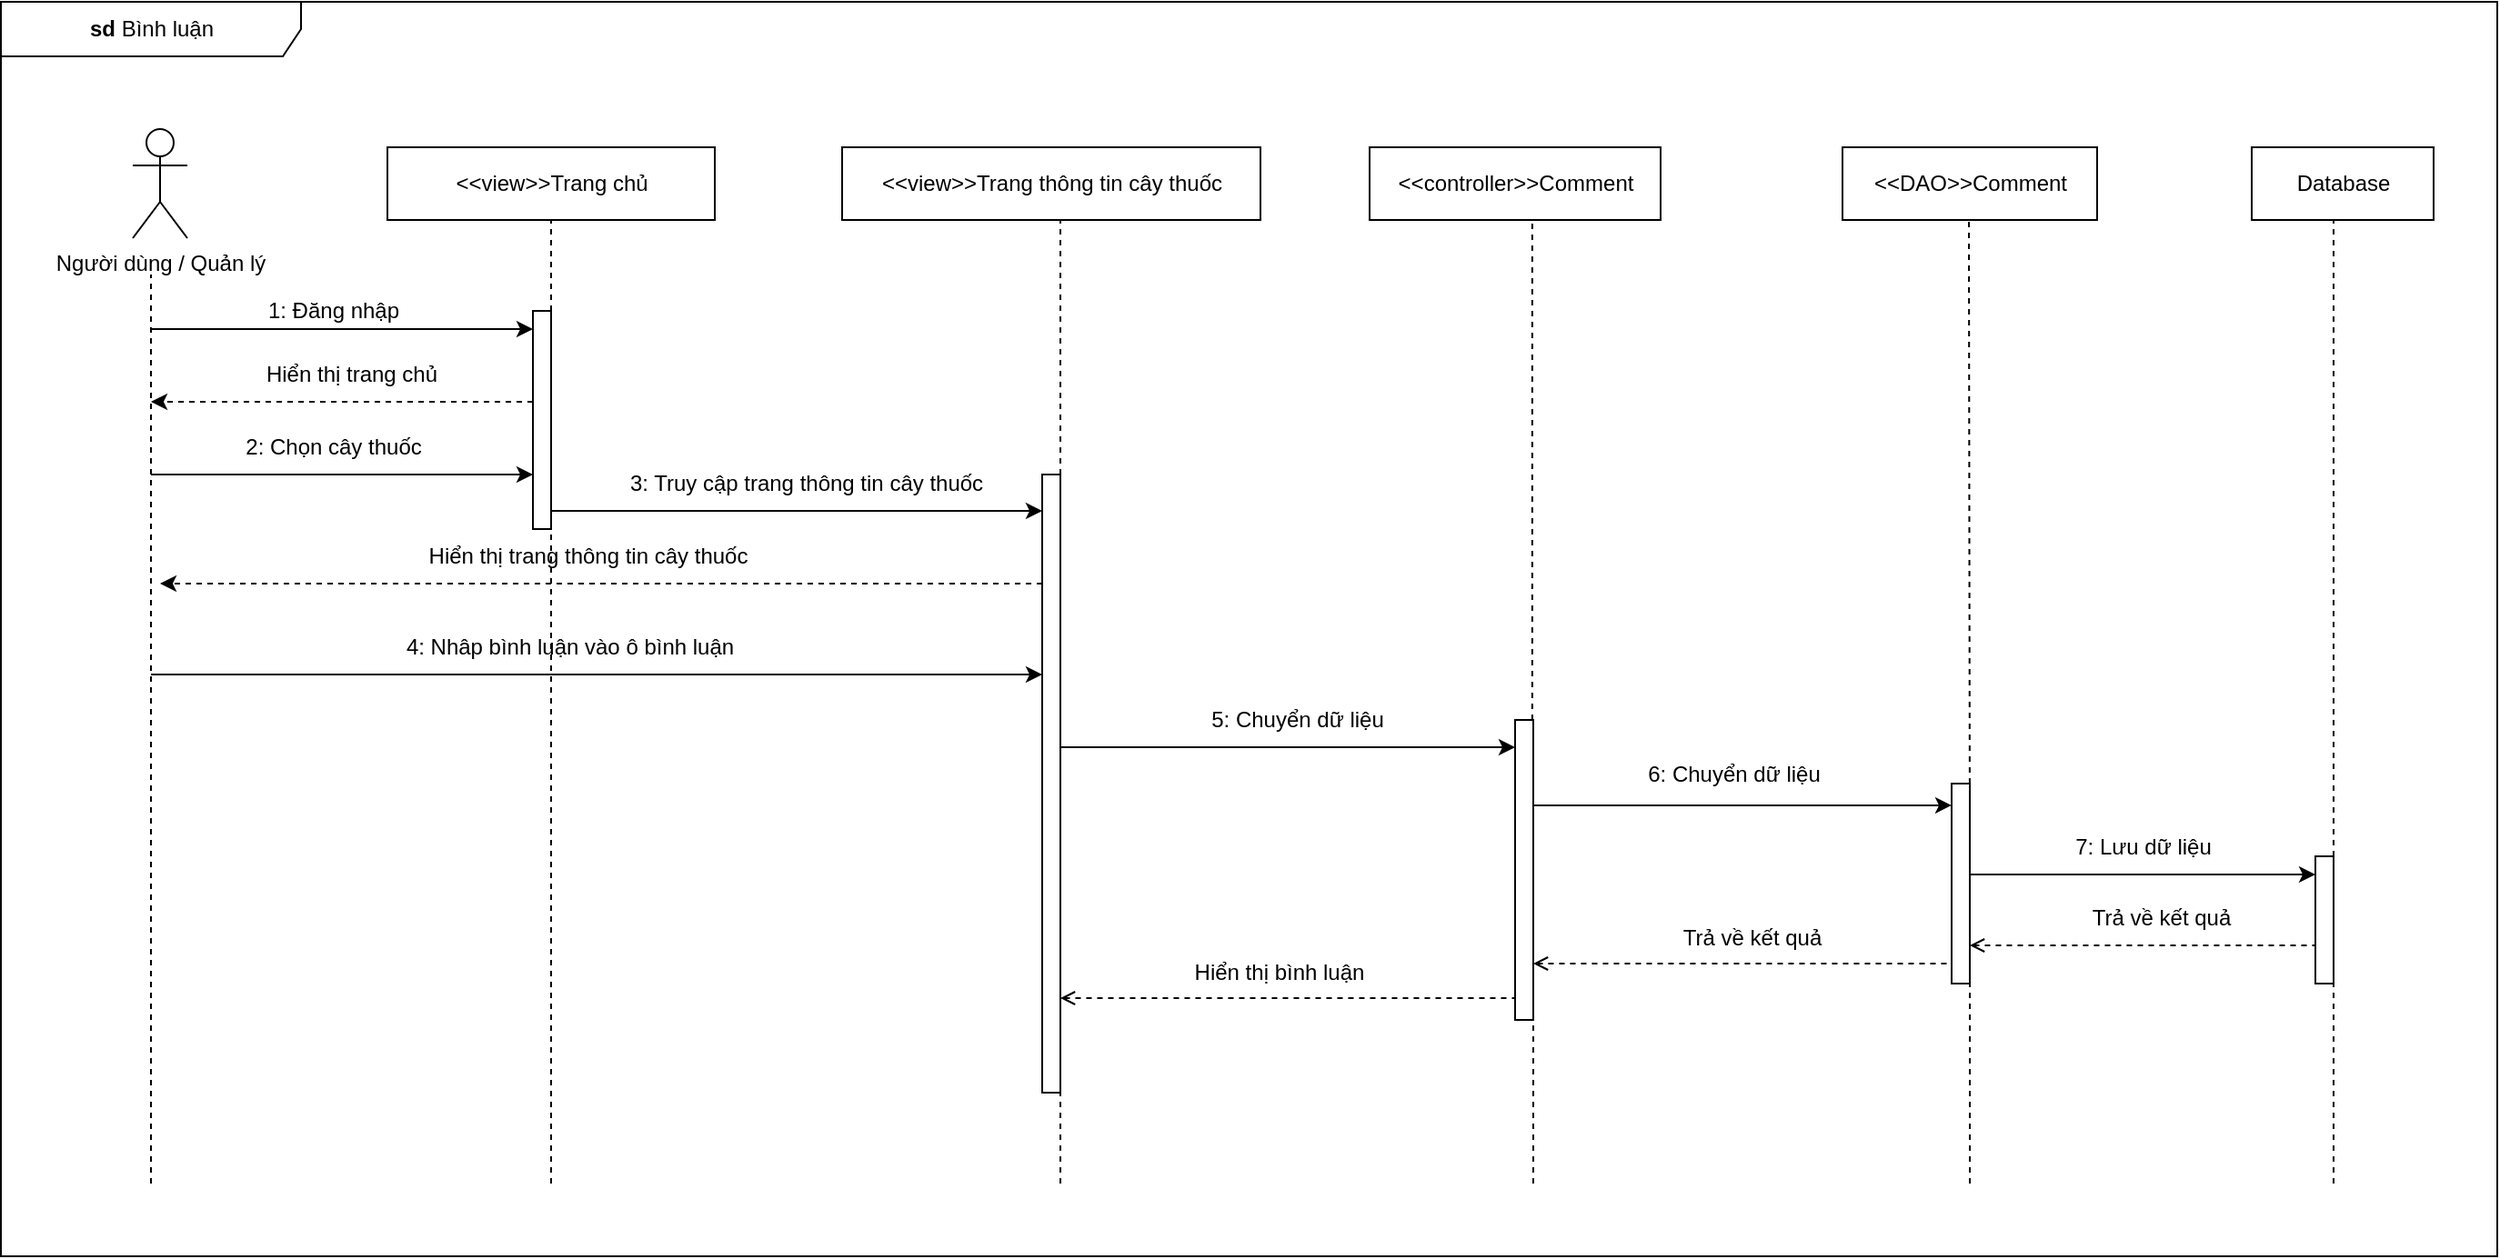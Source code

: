 <mxfile version="20.6.0" type="device"><diagram id="asjjTaxxDbduJ_uwMJDM" name="Page-1"><mxGraphModel dx="1534" dy="831" grid="1" gridSize="10" guides="1" tooltips="1" connect="1" arrows="1" fold="1" page="1" pageScale="1" pageWidth="850" pageHeight="1100" math="0" shadow="0"><root><mxCell id="0"/><mxCell id="1" parent="0"/><mxCell id="PbMtfc2Mm91NxUPL8bgm-46" value="&lt;b&gt;sd &lt;/b&gt;Bình luận" style="shape=umlFrame;whiteSpace=wrap;html=1;width=165;height=30;" parent="1" vertex="1"><mxGeometry x="7.5" y="30" width="1372.5" height="690" as="geometry"/></mxCell><mxCell id="PbMtfc2Mm91NxUPL8bgm-1" value="Người dùng / Quản lý" style="shape=umlActor;verticalLabelPosition=bottom;verticalAlign=top;html=1;outlineConnect=0;" parent="1" vertex="1"><mxGeometry x="80" y="100" width="30" height="60" as="geometry"/></mxCell><mxCell id="PbMtfc2Mm91NxUPL8bgm-5" value="&amp;lt;&amp;lt;view&amp;gt;&amp;gt;Trang chủ" style="html=1;" parent="1" vertex="1"><mxGeometry x="220" y="110" width="180" height="40" as="geometry"/></mxCell><mxCell id="PbMtfc2Mm91NxUPL8bgm-6" value="&amp;lt;&amp;lt;controller&amp;gt;&amp;gt;Comment" style="html=1;" parent="1" vertex="1"><mxGeometry x="760" y="110" width="160" height="40" as="geometry"/></mxCell><mxCell id="PbMtfc2Mm91NxUPL8bgm-7" value="&amp;lt;&amp;lt;DAO&amp;gt;&amp;gt;Comment" style="html=1;" parent="1" vertex="1"><mxGeometry x="1020" y="110" width="140" height="40" as="geometry"/></mxCell><mxCell id="PbMtfc2Mm91NxUPL8bgm-8" value="Database" style="html=1;" parent="1" vertex="1"><mxGeometry x="1245" y="110" width="100" height="40" as="geometry"/></mxCell><mxCell id="PbMtfc2Mm91NxUPL8bgm-10" value="" style="endArrow=none;dashed=1;html=1;rounded=0;" parent="1" edge="1"><mxGeometry width="50" height="50" relative="1" as="geometry"><mxPoint x="90" y="680" as="sourcePoint"/><mxPoint x="90" y="180" as="targetPoint"/></mxGeometry></mxCell><mxCell id="PbMtfc2Mm91NxUPL8bgm-11" value="" style="endArrow=classic;html=1;rounded=0;" parent="1" target="PbMtfc2Mm91NxUPL8bgm-15" edge="1"><mxGeometry width="50" height="50" relative="1" as="geometry"><mxPoint x="90" y="210" as="sourcePoint"/><mxPoint x="280" y="211" as="targetPoint"/></mxGeometry></mxCell><mxCell id="PbMtfc2Mm91NxUPL8bgm-12" value="" style="endArrow=none;dashed=1;html=1;rounded=0;entryX=0.5;entryY=1;entryDx=0;entryDy=0;" parent="1" target="PbMtfc2Mm91NxUPL8bgm-5" edge="1"><mxGeometry width="50" height="50" relative="1" as="geometry"><mxPoint x="310" y="680" as="sourcePoint"/><mxPoint x="340" y="200" as="targetPoint"/></mxGeometry></mxCell><mxCell id="PbMtfc2Mm91NxUPL8bgm-13" value="1: Đăng nhập" style="text;html=1;align=center;verticalAlign=middle;resizable=0;points=[];autosize=1;strokeColor=none;fillColor=none;" parent="1" vertex="1"><mxGeometry x="140" y="185" width="100" height="30" as="geometry"/></mxCell><mxCell id="PbMtfc2Mm91NxUPL8bgm-15" value="" style="html=1;points=[];perimeter=orthogonalPerimeter;" parent="1" vertex="1"><mxGeometry x="300" y="200" width="10" height="120" as="geometry"/></mxCell><mxCell id="PbMtfc2Mm91NxUPL8bgm-17" value="" style="endArrow=none;dashed=1;html=1;rounded=0;entryX=0.559;entryY=1.017;entryDx=0;entryDy=0;entryPerimeter=0;startArrow=none;" parent="1" target="PbMtfc2Mm91NxUPL8bgm-6" edge="1" source="PbMtfc2Mm91NxUPL8bgm-44"><mxGeometry width="50" height="50" relative="1" as="geometry"><mxPoint x="850" y="800" as="sourcePoint"/><mxPoint x="842.25" y="150" as="targetPoint"/></mxGeometry></mxCell><mxCell id="PbMtfc2Mm91NxUPL8bgm-19" value="" style="endArrow=none;dashed=1;html=1;rounded=0;entryX=0.5;entryY=1;entryDx=0;entryDy=0;startArrow=none;" parent="1" edge="1"><mxGeometry width="50" height="50" relative="1" as="geometry"><mxPoint x="1090" y="490" as="sourcePoint"/><mxPoint x="1089.5" y="150" as="targetPoint"/></mxGeometry></mxCell><mxCell id="PbMtfc2Mm91NxUPL8bgm-24" value="" style="endArrow=none;dashed=1;html=1;rounded=0;startArrow=none;" parent="1" edge="1" source="S-G5bxxULWOog6-uAbpq-38"><mxGeometry width="50" height="50" relative="1" as="geometry"><mxPoint x="1290" y="800" as="sourcePoint"/><mxPoint x="1290" y="150" as="targetPoint"/></mxGeometry></mxCell><mxCell id="CXyfDwtnlCf071ItUu4t-3" value="&amp;lt;&amp;lt;view&amp;gt;&amp;gt;Trang thông tin cây thuốc" style="html=1;" parent="1" vertex="1"><mxGeometry x="470" y="110" width="230" height="40" as="geometry"/></mxCell><mxCell id="CXyfDwtnlCf071ItUu4t-4" value="" style="endArrow=none;dashed=1;html=1;rounded=0;" parent="1" edge="1"><mxGeometry width="50" height="50" relative="1" as="geometry"><mxPoint x="590" y="680" as="sourcePoint"/><mxPoint x="590" y="150" as="targetPoint"/></mxGeometry></mxCell><mxCell id="PbMtfc2Mm91NxUPL8bgm-45" value="" style="html=1;points=[];perimeter=orthogonalPerimeter;" parent="1" vertex="1"><mxGeometry x="1080" y="460" width="10" height="110" as="geometry"/></mxCell><mxCell id="S-G5bxxULWOog6-uAbpq-8" value="" style="endArrow=none;dashed=1;html=1;rounded=0;" parent="1" edge="1"><mxGeometry width="50" height="50" relative="1" as="geometry"><mxPoint x="1090" y="680" as="sourcePoint"/><mxPoint x="1090" y="489" as="targetPoint"/></mxGeometry></mxCell><mxCell id="S-G5bxxULWOog6-uAbpq-41" value="" style="endArrow=classic;html=1;rounded=0;dashed=1;" parent="1" edge="1"><mxGeometry width="50" height="50" relative="1" as="geometry"><mxPoint x="300" y="250" as="sourcePoint"/><mxPoint x="90" y="250" as="targetPoint"/></mxGeometry></mxCell><mxCell id="S-G5bxxULWOog6-uAbpq-43" value="" style="html=1;points=[];perimeter=orthogonalPerimeter;" parent="1" vertex="1"><mxGeometry x="580" y="290" width="10" height="340" as="geometry"/></mxCell><mxCell id="S-G5bxxULWOog6-uAbpq-44" value="Hiển thị trang chủ" style="text;html=1;align=center;verticalAlign=middle;resizable=0;points=[];autosize=1;strokeColor=none;fillColor=none;" parent="1" vertex="1"><mxGeometry x="140" y="220" width="120" height="30" as="geometry"/></mxCell><mxCell id="S-G5bxxULWOog6-uAbpq-45" value="" style="endArrow=classic;html=1;rounded=0;" parent="1" edge="1"><mxGeometry width="50" height="50" relative="1" as="geometry"><mxPoint x="90" y="290" as="sourcePoint"/><mxPoint x="300" y="290" as="targetPoint"/></mxGeometry></mxCell><mxCell id="S-G5bxxULWOog6-uAbpq-46" value="2: Chọn cây thuốc" style="text;html=1;align=center;verticalAlign=middle;resizable=0;points=[];autosize=1;strokeColor=none;fillColor=none;" parent="1" vertex="1"><mxGeometry x="130" y="260" width="120" height="30" as="geometry"/></mxCell><mxCell id="S-G5bxxULWOog6-uAbpq-51" value="" style="endArrow=classic;html=1;rounded=0;exitX=1.346;exitY=0.695;exitDx=0;exitDy=0;exitPerimeter=0;" parent="1" edge="1"><mxGeometry width="50" height="50" relative="1" as="geometry"><mxPoint x="1090" y="510" as="sourcePoint"/><mxPoint x="1280" y="510" as="targetPoint"/></mxGeometry></mxCell><mxCell id="Y9XglMHhpvMvOgpMFqkx-18" value="" style="endArrow=classic;html=1;rounded=0;exitX=1.346;exitY=0.695;exitDx=0;exitDy=0;exitPerimeter=0;" edge="1" parent="1"><mxGeometry width="50" height="50" relative="1" as="geometry"><mxPoint x="850" y="471.97" as="sourcePoint"/><mxPoint x="1080" y="471.97" as="targetPoint"/></mxGeometry></mxCell><mxCell id="Y9XglMHhpvMvOgpMFqkx-22" value="" style="endArrow=none;dashed=1;html=1;rounded=0;startArrow=open;startFill=0;" edge="1" parent="1"><mxGeometry width="50" height="50" relative="1" as="geometry"><mxPoint x="1090" y="549" as="sourcePoint"/><mxPoint x="1280" y="549" as="targetPoint"/></mxGeometry></mxCell><mxCell id="Y9XglMHhpvMvOgpMFqkx-23" value="Trả về kết quả" style="text;html=1;align=center;verticalAlign=middle;resizable=0;points=[];autosize=1;strokeColor=none;fillColor=none;" vertex="1" parent="1"><mxGeometry x="1145" y="519" width="100" height="30" as="geometry"/></mxCell><mxCell id="Y9XglMHhpvMvOgpMFqkx-24" value="" style="endArrow=none;dashed=1;html=1;rounded=0;startArrow=open;startFill=0;" edge="1" parent="1"><mxGeometry width="50" height="50" relative="1" as="geometry"><mxPoint x="850" y="559" as="sourcePoint"/><mxPoint x="1080" y="559" as="targetPoint"/></mxGeometry></mxCell><mxCell id="Y9XglMHhpvMvOgpMFqkx-25" value="Trả về kết quả" style="text;html=1;align=center;verticalAlign=middle;resizable=0;points=[];autosize=1;strokeColor=none;fillColor=none;" vertex="1" parent="1"><mxGeometry x="920" y="530" width="100" height="30" as="geometry"/></mxCell><mxCell id="Y9XglMHhpvMvOgpMFqkx-39" value="" style="endArrow=classic;html=1;rounded=0;exitX=1;exitY=0.917;exitDx=0;exitDy=0;exitPerimeter=0;" edge="1" parent="1" source="PbMtfc2Mm91NxUPL8bgm-15"><mxGeometry width="50" height="50" relative="1" as="geometry"><mxPoint x="340" y="310" as="sourcePoint"/><mxPoint x="580" y="310" as="targetPoint"/></mxGeometry></mxCell><mxCell id="Y9XglMHhpvMvOgpMFqkx-40" value="3: Truy cập trang thông tin cây thuốc" style="text;html=1;align=center;verticalAlign=middle;resizable=0;points=[];autosize=1;strokeColor=none;fillColor=none;" vertex="1" parent="1"><mxGeometry x="340" y="280" width="220" height="30" as="geometry"/></mxCell><mxCell id="Y9XglMHhpvMvOgpMFqkx-41" value="" style="endArrow=classic;html=1;rounded=0;dashed=1;" edge="1" parent="1"><mxGeometry width="50" height="50" relative="1" as="geometry"><mxPoint x="580" y="350" as="sourcePoint"/><mxPoint x="95" y="350.0" as="targetPoint"/></mxGeometry></mxCell><mxCell id="Y9XglMHhpvMvOgpMFqkx-42" value="Hiển thị trang thông tin cây thuốc" style="text;html=1;align=center;verticalAlign=middle;resizable=0;points=[];autosize=1;strokeColor=none;fillColor=none;" vertex="1" parent="1"><mxGeometry x="230" y="320" width="200" height="30" as="geometry"/></mxCell><mxCell id="Y9XglMHhpvMvOgpMFqkx-43" value="4: Nhâp bình luận vào ô bình luận" style="text;html=1;align=center;verticalAlign=middle;resizable=0;points=[];autosize=1;strokeColor=none;fillColor=none;" vertex="1" parent="1"><mxGeometry x="220" y="370" width="200" height="30" as="geometry"/></mxCell><mxCell id="Y9XglMHhpvMvOgpMFqkx-44" value="" style="endArrow=classic;html=1;rounded=0;exitX=1;exitY=0.917;exitDx=0;exitDy=0;exitPerimeter=0;" edge="1" parent="1"><mxGeometry width="50" height="50" relative="1" as="geometry"><mxPoint x="90" y="400.04" as="sourcePoint"/><mxPoint x="580" y="400" as="targetPoint"/></mxGeometry></mxCell><mxCell id="PbMtfc2Mm91NxUPL8bgm-44" value="" style="html=1;points=[];perimeter=orthogonalPerimeter;" parent="1" vertex="1"><mxGeometry x="840" y="425" width="10" height="165" as="geometry"/></mxCell><mxCell id="Y9XglMHhpvMvOgpMFqkx-45" value="" style="endArrow=none;dashed=1;html=1;rounded=0;" edge="1" parent="1"><mxGeometry width="50" height="50" relative="1" as="geometry"><mxPoint x="850" y="680" as="sourcePoint"/><mxPoint x="850" y="510" as="targetPoint"/></mxGeometry></mxCell><mxCell id="Y9XglMHhpvMvOgpMFqkx-46" value="" style="endArrow=classic;html=1;rounded=0;" edge="1" parent="1"><mxGeometry width="50" height="50" relative="1" as="geometry"><mxPoint x="590" y="440" as="sourcePoint"/><mxPoint x="840" y="440" as="targetPoint"/></mxGeometry></mxCell><mxCell id="Y9XglMHhpvMvOgpMFqkx-47" value="5: Chuyển dữ liệu" style="text;html=1;align=center;verticalAlign=middle;resizable=0;points=[];autosize=1;strokeColor=none;fillColor=none;" vertex="1" parent="1"><mxGeometry x="660" y="410" width="120" height="30" as="geometry"/></mxCell><mxCell id="Y9XglMHhpvMvOgpMFqkx-48" value="6: Chuyển dữ liệu" style="text;html=1;align=center;verticalAlign=middle;resizable=0;points=[];autosize=1;strokeColor=none;fillColor=none;" vertex="1" parent="1"><mxGeometry x="900" y="440" width="120" height="30" as="geometry"/></mxCell><mxCell id="S-G5bxxULWOog6-uAbpq-38" value="" style="html=1;points=[];perimeter=orthogonalPerimeter;" parent="1" vertex="1"><mxGeometry x="1280" y="500" width="10" height="70" as="geometry"/></mxCell><mxCell id="Y9XglMHhpvMvOgpMFqkx-50" value="" style="endArrow=none;dashed=1;html=1;rounded=0;startArrow=none;" edge="1" parent="1" target="S-G5bxxULWOog6-uAbpq-38"><mxGeometry width="50" height="50" relative="1" as="geometry"><mxPoint x="1290" y="680" as="sourcePoint"/><mxPoint x="1290" y="150" as="targetPoint"/></mxGeometry></mxCell><mxCell id="Y9XglMHhpvMvOgpMFqkx-51" value="7: Lưu dữ liệu" style="text;html=1;align=center;verticalAlign=middle;resizable=0;points=[];autosize=1;strokeColor=none;fillColor=none;" vertex="1" parent="1"><mxGeometry x="1135" y="480" width="100" height="30" as="geometry"/></mxCell><mxCell id="Y9XglMHhpvMvOgpMFqkx-52" value="" style="endArrow=none;dashed=1;html=1;rounded=0;startArrow=open;startFill=0;" edge="1" parent="1"><mxGeometry width="50" height="50" relative="1" as="geometry"><mxPoint x="590" y="578" as="sourcePoint"/><mxPoint x="840" y="578" as="targetPoint"/></mxGeometry></mxCell><mxCell id="Y9XglMHhpvMvOgpMFqkx-53" value="Hiển thị bình luận" style="text;html=1;align=center;verticalAlign=middle;resizable=0;points=[];autosize=1;strokeColor=none;fillColor=none;" vertex="1" parent="1"><mxGeometry x="650" y="549" width="120" height="30" as="geometry"/></mxCell></root></mxGraphModel></diagram></mxfile>